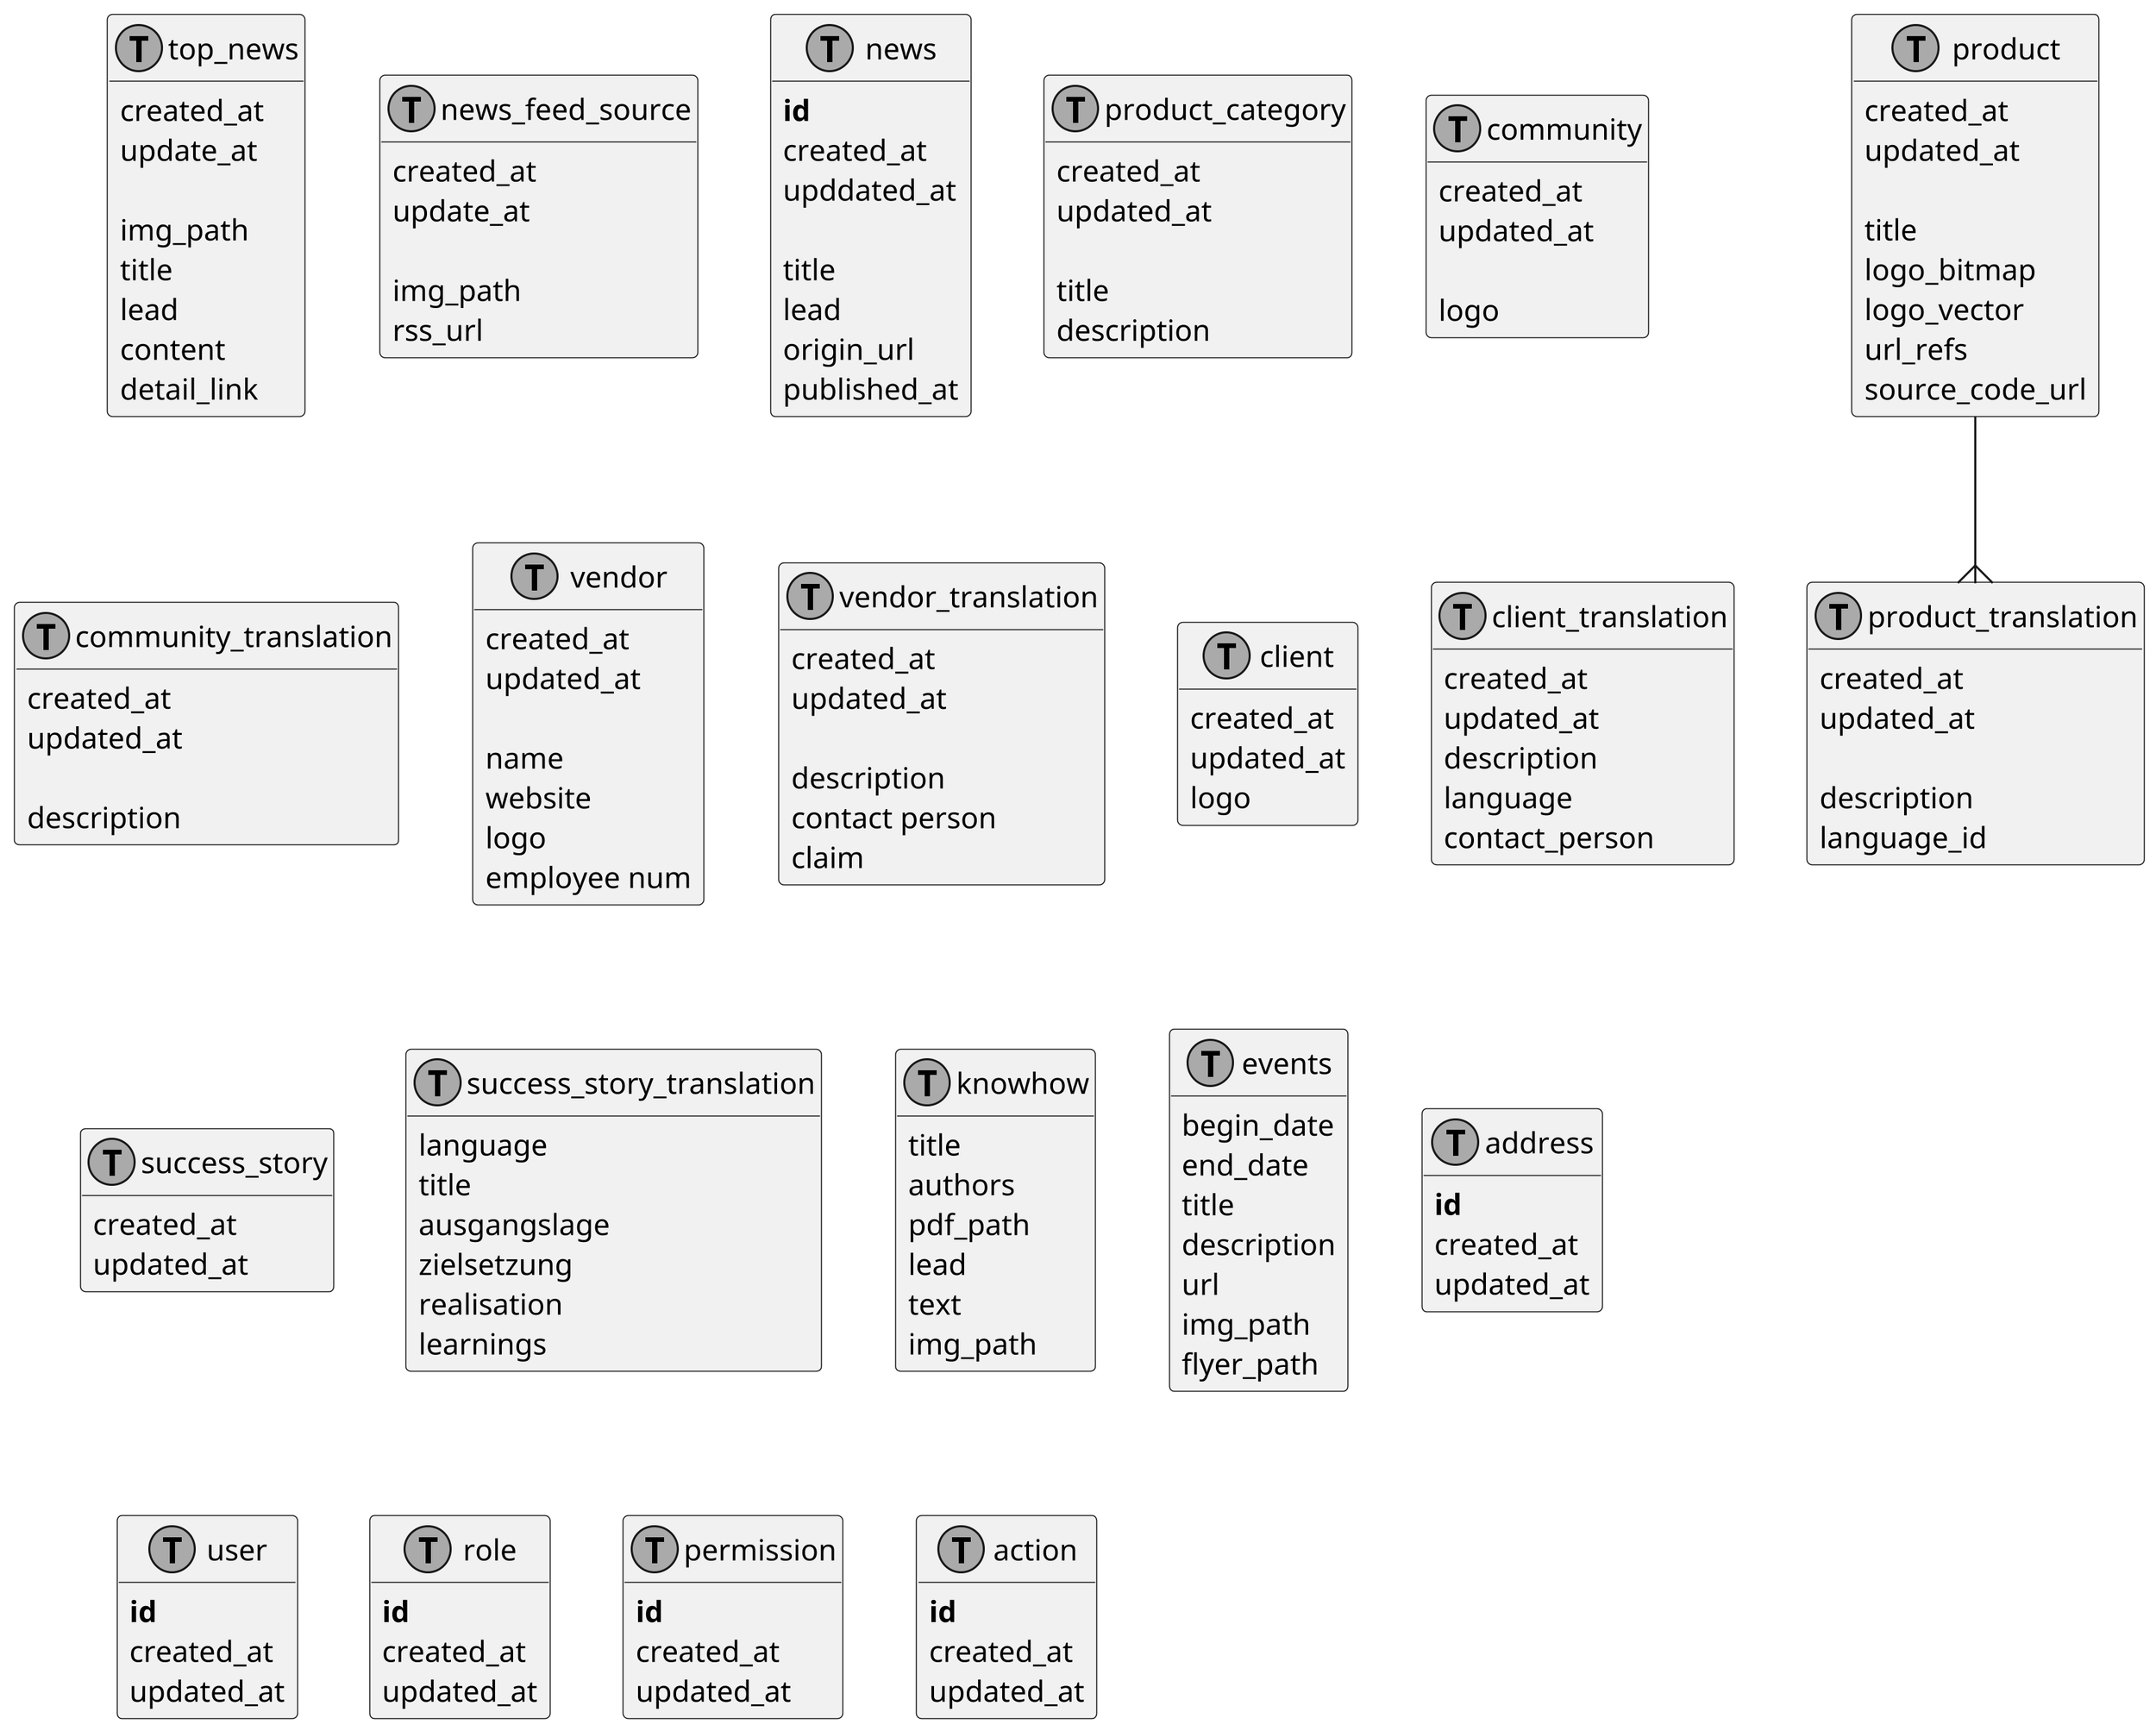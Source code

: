 @startuml
' uncomment the line below if you're using computer with a retina display
skinparam dpi 300
!define Table(name,desc) class name as "desc" << (T,#AAAAAA) >>
' we use bold for primary key
' green color for unique
' and underscore for not_null
!define primary_key(x) <b>x</b>
!define unique(x) <color:green>x</color>
!define not_null(x) <u>x</u>
' other tags available:
' <i></i>
' <back:COLOR></color>, where color is a color name or html color code
' (#FFAACC)
' see: http://plantuml.com/classes.html#More
hide methods
hide stereotypes

' entities

'
'   NEWS
'

Table(top_news, "top_news") {
    created_at
    update_at

    img_path
    title
    lead 
    content 
    detail_link
}


Table(news_feed_source, "news_feed_source") {
    created_at
    update_at 

    img_path
    rss_url
}

Table(news, "news") {
    primary_key(id)
    created_at
    upddated_at

    title 
    lead
    origin_url 
    published_at
}

'
'   Product
'

Table(product, "product") {
    created_at 
    updated_at

    title
    logo_bitmap
    logo_vector
    url_refs
    source_code_url
}

Table(product_category, "product_category"){
    created_at
    updated_at

    title
    description
}

Table(product_translation, "product_translation"){
    created_at
    updated_at

    description
    language_id
}

'
'   Organisation
'

Table(community, "community"){
    created_at 
    updated_at 

    logo 
}

Table(community_translation, "community_translation"){
    created_at 
    updated_at 

    description
}

Table(vendor, "vendor"){
    created_at 
    updated_at 

    name
    website
    logo
    employee num 
    
}

Table(vendor_translation, "vendor_translation"){
    created_at 
    updated_at 

    description 
    contact person 
    claim
}


Table(client, "client"){
    created_at 
    updated_at 
    logo 

}


Table(client_translation, "client_translation"){
    created_at 
    updated_at 
    description 
    language 
    contact_person
}


'
'   Success Story
'


Table(success_story, "success_story"){
    created_at 
    updated_at
}

Table(success_story_translation, "success_story_translation"){
    language
    title 
    ausgangslage
    zielsetzung
    realisation
    learnings
}

'
' Knowhow
'

Table(knowhow, "knowhow"){
    title 
    authors 
    pdf_path
    lead
    text 
    img_path
}


'
' Events
'

Table(events, "events"){
    begin_date
    end_date 
    title 
    description
    url 
    img_path 
    flyer_path
}






Table(address, "address") {
    primary_key(id)
    created_at 
    updated_at 
}

Table(user, "user"){
    primary_key(id)
    created_at 
    updated_at 
}

Table(role, "role"){
    primary_key(id)
    created_at 
    updated_at 
}

Table(permission, "permission"){
    primary_key(id)
    created_at 
    updated_at 
}

Table(action, "action"){
    primary_key(id)
    created_at 
    updated_at 
}

product --{ product_translation

@enduml